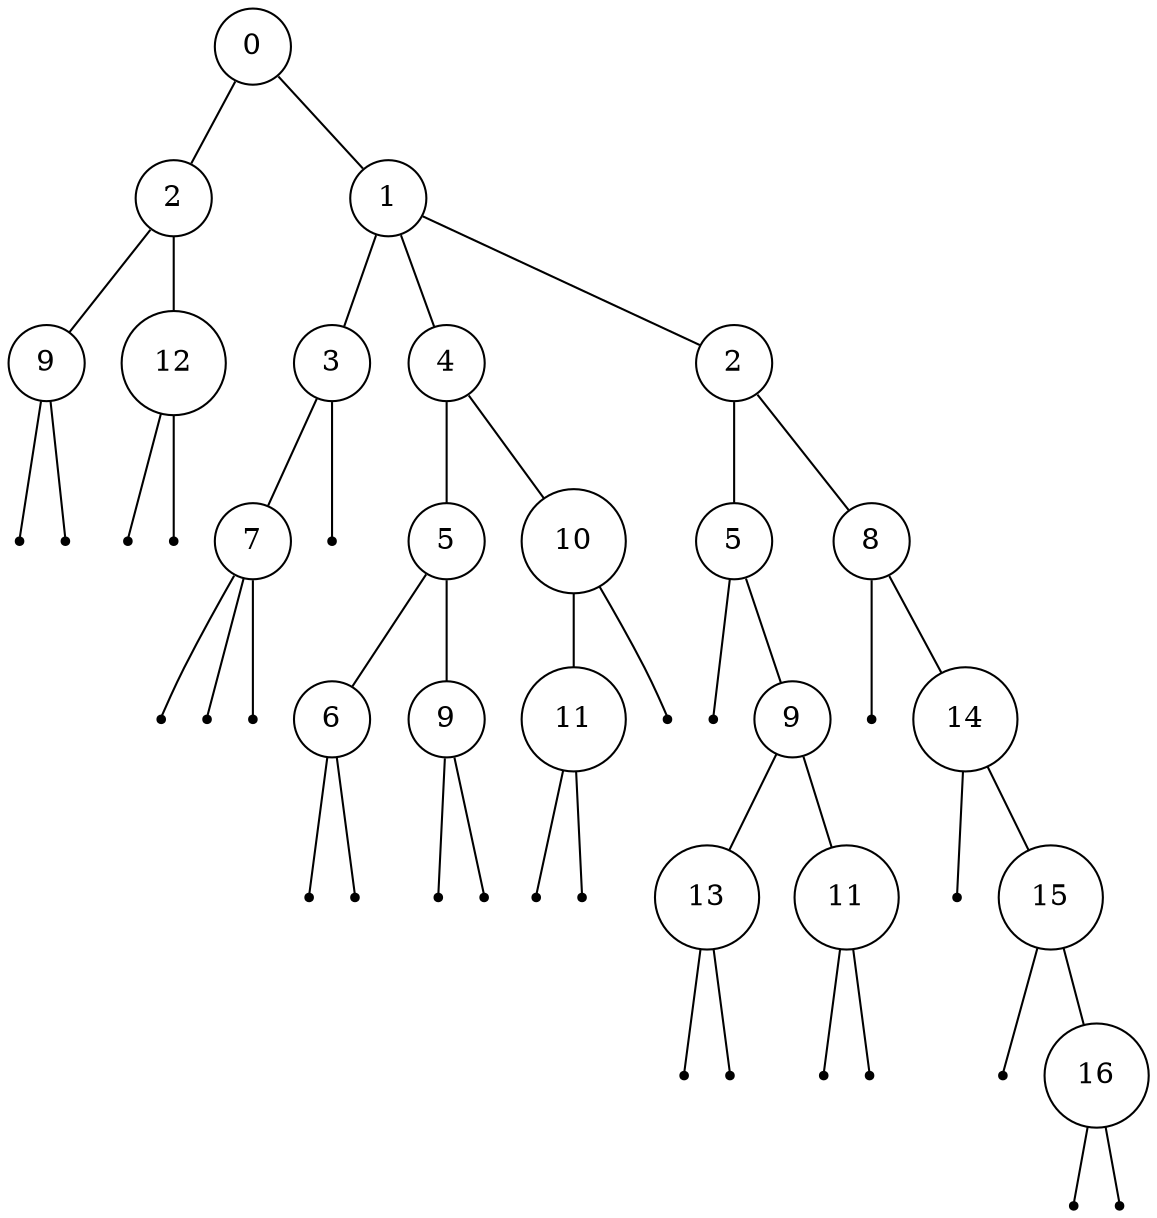 digraph {
  edge [arrowhead = none, arrowtail=none];
treeimplementationSchroderTreeImpl119d7047 [label="0", shape=circle, width=0.1];
treeimplementationSchroderTreeImpl119d7047 -> treeimplementationSchroderTreeImpl776ec8df;
treeimplementationSchroderTreeImpl119d7047 -> treeimplementationSchroderTreeImpl4eec7777;
treeimplementationSchroderTreeImpl776ec8df [label="2", shape=circle, width=0.1];
treeimplementationSchroderTreeImpl776ec8df -> treeimplementationSchroderTreeImpl3b07d329;
treeimplementationSchroderTreeImpl776ec8df -> treeimplementationSchroderTreeImpl41629346;
treeimplementationSchroderTreeImpl3b07d329 [label="9", shape=circle, width=0.1];
treeimplementationSchroderTreeImpl3b07d329 -> treeimplementationSchroderTreeImpl404b9385;
treeimplementationSchroderTreeImpl3b07d329 -> treeimplementationSchroderTreeImpl6d311334;
treeimplementationSchroderTreeImpl404b9385 [label="", shape=point];
treeimplementationSchroderTreeImpl6d311334 [label="", shape=point];
treeimplementationSchroderTreeImpl41629346 [label="12", shape=circle, width=0.1];
treeimplementationSchroderTreeImpl41629346 -> treeimplementationSchroderTreeImpl682a0b20;
treeimplementationSchroderTreeImpl41629346 -> treeimplementationSchroderTreeImpl3d075dc0;
treeimplementationSchroderTreeImpl682a0b20 [label="", shape=point];
treeimplementationSchroderTreeImpl3d075dc0 [label="", shape=point];
treeimplementationSchroderTreeImpl4eec7777 [label="1", shape=circle, width=0.1];
treeimplementationSchroderTreeImpl4eec7777 -> treeimplementationSchroderTreeImpl214c265e;
treeimplementationSchroderTreeImpl4eec7777 -> treeimplementationSchroderTreeImpl448139f0;
treeimplementationSchroderTreeImpl4eec7777 -> treeimplementationSchroderTreeImpl7cca494b;
treeimplementationSchroderTreeImpl214c265e [label="3", shape=circle, width=0.1];
treeimplementationSchroderTreeImpl214c265e -> treeimplementationSchroderTreeImpl7ba4f24f;
treeimplementationSchroderTreeImpl214c265e -> treeimplementationSchroderTreeImpl3b9a45b3;
treeimplementationSchroderTreeImpl7ba4f24f [label="7", shape=circle, width=0.1];
treeimplementationSchroderTreeImpl7ba4f24f -> treeimplementationSchroderTreeImpl7699a589;
treeimplementationSchroderTreeImpl7ba4f24f -> treeimplementationSchroderTreeImpl58372a00;
treeimplementationSchroderTreeImpl7ba4f24f -> treeimplementationSchroderTreeImpl4dd8dc3;
treeimplementationSchroderTreeImpl7699a589 [label="", shape=point];
treeimplementationSchroderTreeImpl58372a00 [label="", shape=point];
treeimplementationSchroderTreeImpl4dd8dc3 [label="", shape=point];
treeimplementationSchroderTreeImpl3b9a45b3 [label="", shape=point];
treeimplementationSchroderTreeImpl448139f0 [label="4", shape=circle, width=0.1];
treeimplementationSchroderTreeImpl448139f0 -> treeimplementationSchroderTreeImpl6d03e736;
treeimplementationSchroderTreeImpl448139f0 -> treeimplementationSchroderTreeImpl568db2f2;
treeimplementationSchroderTreeImpl6d03e736 [label="5", shape=circle, width=0.1];
treeimplementationSchroderTreeImpl6d03e736 -> treeimplementationSchroderTreeImpl378bf509;
treeimplementationSchroderTreeImpl6d03e736 -> treeimplementationSchroderTreeImpl5fd0d5ae;
treeimplementationSchroderTreeImpl378bf509 [label="6", shape=circle, width=0.1];
treeimplementationSchroderTreeImpl378bf509 -> treeimplementationSchroderTreeImpl2d98a335;
treeimplementationSchroderTreeImpl378bf509 -> treeimplementationSchroderTreeImpl16b98e56;
treeimplementationSchroderTreeImpl2d98a335 [label="", shape=point];
treeimplementationSchroderTreeImpl16b98e56 [label="", shape=point];
treeimplementationSchroderTreeImpl5fd0d5ae [label="9", shape=circle, width=0.1];
treeimplementationSchroderTreeImpl5fd0d5ae -> treeimplementationSchroderTreeImpl7ef20235;
treeimplementationSchroderTreeImpl5fd0d5ae -> treeimplementationSchroderTreeImpl27d6c5e0;
treeimplementationSchroderTreeImpl7ef20235 [label="", shape=point];
treeimplementationSchroderTreeImpl27d6c5e0 [label="", shape=point];
treeimplementationSchroderTreeImpl568db2f2 [label="10", shape=circle, width=0.1];
treeimplementationSchroderTreeImpl568db2f2 -> treeimplementationSchroderTreeImpl4f3f5b24;
treeimplementationSchroderTreeImpl568db2f2 -> treeimplementationSchroderTreeImpl15aeb7ab;
treeimplementationSchroderTreeImpl4f3f5b24 [label="11", shape=circle, width=0.1];
treeimplementationSchroderTreeImpl4f3f5b24 -> treeimplementationSchroderTreeImpl7b23ec81;
treeimplementationSchroderTreeImpl4f3f5b24 -> treeimplementationSchroderTreeImpl6acbcfc0;
treeimplementationSchroderTreeImpl7b23ec81 [label="", shape=point];
treeimplementationSchroderTreeImpl6acbcfc0 [label="", shape=point];
treeimplementationSchroderTreeImpl15aeb7ab [label="", shape=point];
treeimplementationSchroderTreeImpl7cca494b [label="2", shape=circle, width=0.1];
treeimplementationSchroderTreeImpl7cca494b -> treeimplementationSchroderTreeImpl5f184fc6;
treeimplementationSchroderTreeImpl7cca494b -> treeimplementationSchroderTreeImpl3feba861;
treeimplementationSchroderTreeImpl5f184fc6 [label="5", shape=circle, width=0.1];
treeimplementationSchroderTreeImpl5f184fc6 -> treeimplementationSchroderTreeImpl5b480cf9;
treeimplementationSchroderTreeImpl5f184fc6 -> treeimplementationSchroderTreeImpl6f496d9f;
treeimplementationSchroderTreeImpl5b480cf9 [label="", shape=point];
treeimplementationSchroderTreeImpl6f496d9f [label="9", shape=circle, width=0.1];
treeimplementationSchroderTreeImpl6f496d9f -> treeimplementationSchroderTreeImpl723279cf;
treeimplementationSchroderTreeImpl6f496d9f -> treeimplementationSchroderTreeImpl10f87f48;
treeimplementationSchroderTreeImpl723279cf [label="13", shape=circle, width=0.1];
treeimplementationSchroderTreeImpl723279cf -> treeimplementationSchroderTreeImplb4c966a;
treeimplementationSchroderTreeImpl723279cf -> treeimplementationSchroderTreeImpl2f4d3709;
treeimplementationSchroderTreeImplb4c966a [label="", shape=point];
treeimplementationSchroderTreeImpl2f4d3709 [label="", shape=point];
treeimplementationSchroderTreeImpl10f87f48 [label="11", shape=circle, width=0.1];
treeimplementationSchroderTreeImpl10f87f48 -> treeimplementationSchroderTreeImpl4e50df2e;
treeimplementationSchroderTreeImpl10f87f48 -> treeimplementationSchroderTreeImpl1d81eb93;
treeimplementationSchroderTreeImpl4e50df2e [label="", shape=point];
treeimplementationSchroderTreeImpl1d81eb93 [label="", shape=point];
treeimplementationSchroderTreeImpl3feba861 [label="8", shape=circle, width=0.1];
treeimplementationSchroderTreeImpl3feba861 -> treeimplementationSchroderTreeImpl7291c18f;
treeimplementationSchroderTreeImpl3feba861 -> treeimplementationSchroderTreeImpl34a245ab;
treeimplementationSchroderTreeImpl7291c18f [label="", shape=point];
treeimplementationSchroderTreeImpl34a245ab [label="14", shape=circle, width=0.1];
treeimplementationSchroderTreeImpl34a245ab -> treeimplementationSchroderTreeImpl7cc355be;
treeimplementationSchroderTreeImpl34a245ab -> treeimplementationSchroderTreeImpl6e8cf4c6;
treeimplementationSchroderTreeImpl7cc355be [label="", shape=point];
treeimplementationSchroderTreeImpl6e8cf4c6 [label="15", shape=circle, width=0.1];
treeimplementationSchroderTreeImpl6e8cf4c6 -> treeimplementationSchroderTreeImpl12edcd21;
treeimplementationSchroderTreeImpl6e8cf4c6 -> treeimplementationSchroderTreeImpl34c45dca;
treeimplementationSchroderTreeImpl12edcd21 [label="", shape=point];
treeimplementationSchroderTreeImpl34c45dca [label="16", shape=circle, width=0.1];
treeimplementationSchroderTreeImpl34c45dca -> treeimplementationSchroderTreeImpl52cc8049;
treeimplementationSchroderTreeImpl34c45dca -> treeimplementationSchroderTreeImpl5b6f7412;
treeimplementationSchroderTreeImpl52cc8049 [label="", shape=point];
treeimplementationSchroderTreeImpl5b6f7412 [label="", shape=point];
}